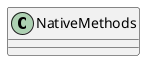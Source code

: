 @startuml
!startsub default
class NativeMethods {
    
}
/'class "<<Struct>> NotifyIconData" as NotifyIconData {

}
class "<<Struct>> WindowClass" as WindowClass {
    
}
class "<<Struct>> Win32Point" as Win32Point {
    
}

enum WindowMessages
enum NotifyIconFlags
enum NotifyIconInfoFlags
enum NotifyIconMessage
enum NotifyIconState
enum NotifyIconVersion
WindowMessages +-UP- NativeMethods
NotifyIconFlags +-UP- NativeMethods
NotifyIconInfoFlags +-UP- NativeMethods
NotifyIconMessage +-UP- NativeMethods
NotifyIconState +-UP- NativeMethods
NotifyIconVersion +-UP- NativeMethods'/
!endsub
@enduml